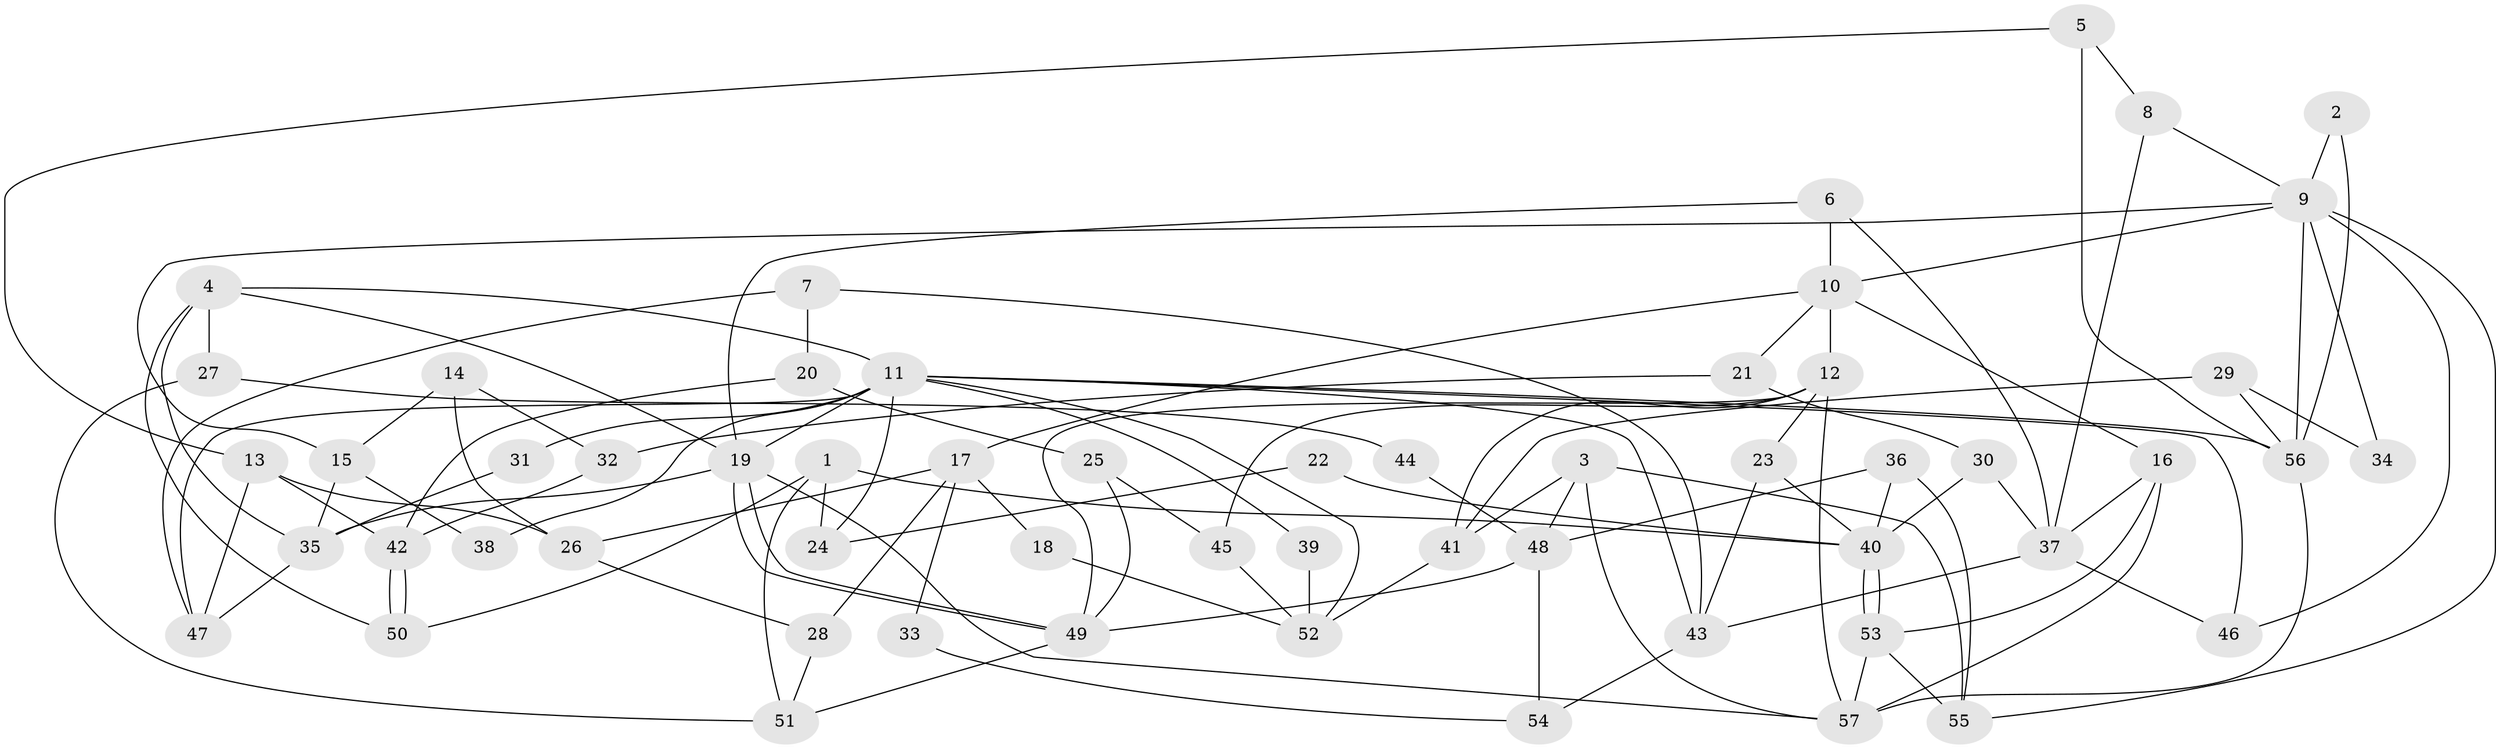 // Generated by graph-tools (version 1.1) at 2025/51/03/09/25 04:51:17]
// undirected, 57 vertices, 114 edges
graph export_dot {
graph [start="1"]
  node [color=gray90,style=filled];
  1;
  2;
  3;
  4;
  5;
  6;
  7;
  8;
  9;
  10;
  11;
  12;
  13;
  14;
  15;
  16;
  17;
  18;
  19;
  20;
  21;
  22;
  23;
  24;
  25;
  26;
  27;
  28;
  29;
  30;
  31;
  32;
  33;
  34;
  35;
  36;
  37;
  38;
  39;
  40;
  41;
  42;
  43;
  44;
  45;
  46;
  47;
  48;
  49;
  50;
  51;
  52;
  53;
  54;
  55;
  56;
  57;
  1 -- 40;
  1 -- 50;
  1 -- 24;
  1 -- 51;
  2 -- 56;
  2 -- 9;
  3 -- 55;
  3 -- 57;
  3 -- 41;
  3 -- 48;
  4 -- 35;
  4 -- 11;
  4 -- 19;
  4 -- 27;
  4 -- 50;
  5 -- 56;
  5 -- 8;
  5 -- 13;
  6 -- 10;
  6 -- 19;
  6 -- 37;
  7 -- 20;
  7 -- 43;
  7 -- 47;
  8 -- 37;
  8 -- 9;
  9 -- 46;
  9 -- 55;
  9 -- 10;
  9 -- 15;
  9 -- 34;
  9 -- 56;
  10 -- 16;
  10 -- 12;
  10 -- 17;
  10 -- 21;
  11 -- 19;
  11 -- 56;
  11 -- 24;
  11 -- 31;
  11 -- 38;
  11 -- 39;
  11 -- 43;
  11 -- 46;
  11 -- 47;
  11 -- 52;
  12 -- 57;
  12 -- 23;
  12 -- 41;
  12 -- 45;
  12 -- 49;
  13 -- 47;
  13 -- 26;
  13 -- 42;
  14 -- 26;
  14 -- 15;
  14 -- 32;
  15 -- 35;
  15 -- 38;
  16 -- 37;
  16 -- 57;
  16 -- 53;
  17 -- 26;
  17 -- 18;
  17 -- 28;
  17 -- 33;
  18 -- 52;
  19 -- 49;
  19 -- 49;
  19 -- 35;
  19 -- 57;
  20 -- 42;
  20 -- 25;
  21 -- 32;
  21 -- 30;
  22 -- 40;
  22 -- 24;
  23 -- 40;
  23 -- 43;
  25 -- 45;
  25 -- 49;
  26 -- 28;
  27 -- 51;
  27 -- 44;
  28 -- 51;
  29 -- 56;
  29 -- 41;
  29 -- 34;
  30 -- 37;
  30 -- 40;
  31 -- 35;
  32 -- 42;
  33 -- 54;
  35 -- 47;
  36 -- 40;
  36 -- 48;
  36 -- 55;
  37 -- 43;
  37 -- 46;
  39 -- 52;
  40 -- 53;
  40 -- 53;
  41 -- 52;
  42 -- 50;
  42 -- 50;
  43 -- 54;
  44 -- 48;
  45 -- 52;
  48 -- 49;
  48 -- 54;
  49 -- 51;
  53 -- 55;
  53 -- 57;
  56 -- 57;
}
